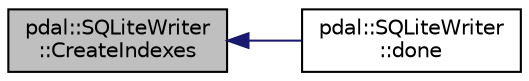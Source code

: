 digraph "pdal::SQLiteWriter::CreateIndexes"
{
  edge [fontname="Helvetica",fontsize="10",labelfontname="Helvetica",labelfontsize="10"];
  node [fontname="Helvetica",fontsize="10",shape=record];
  rankdir="LR";
  Node1 [label="pdal::SQLiteWriter\l::CreateIndexes",height=0.2,width=0.4,color="black", fillcolor="grey75", style="filled", fontcolor="black"];
  Node1 -> Node2 [dir="back",color="midnightblue",fontsize="10",style="solid",fontname="Helvetica"];
  Node2 [label="pdal::SQLiteWriter\l::done",height=0.2,width=0.4,color="black", fillcolor="white", style="filled",URL="$classpdal_1_1SQLiteWriter.html#aa9c6e9abf8194b71dbe8cbb8cb88d21f"];
}

